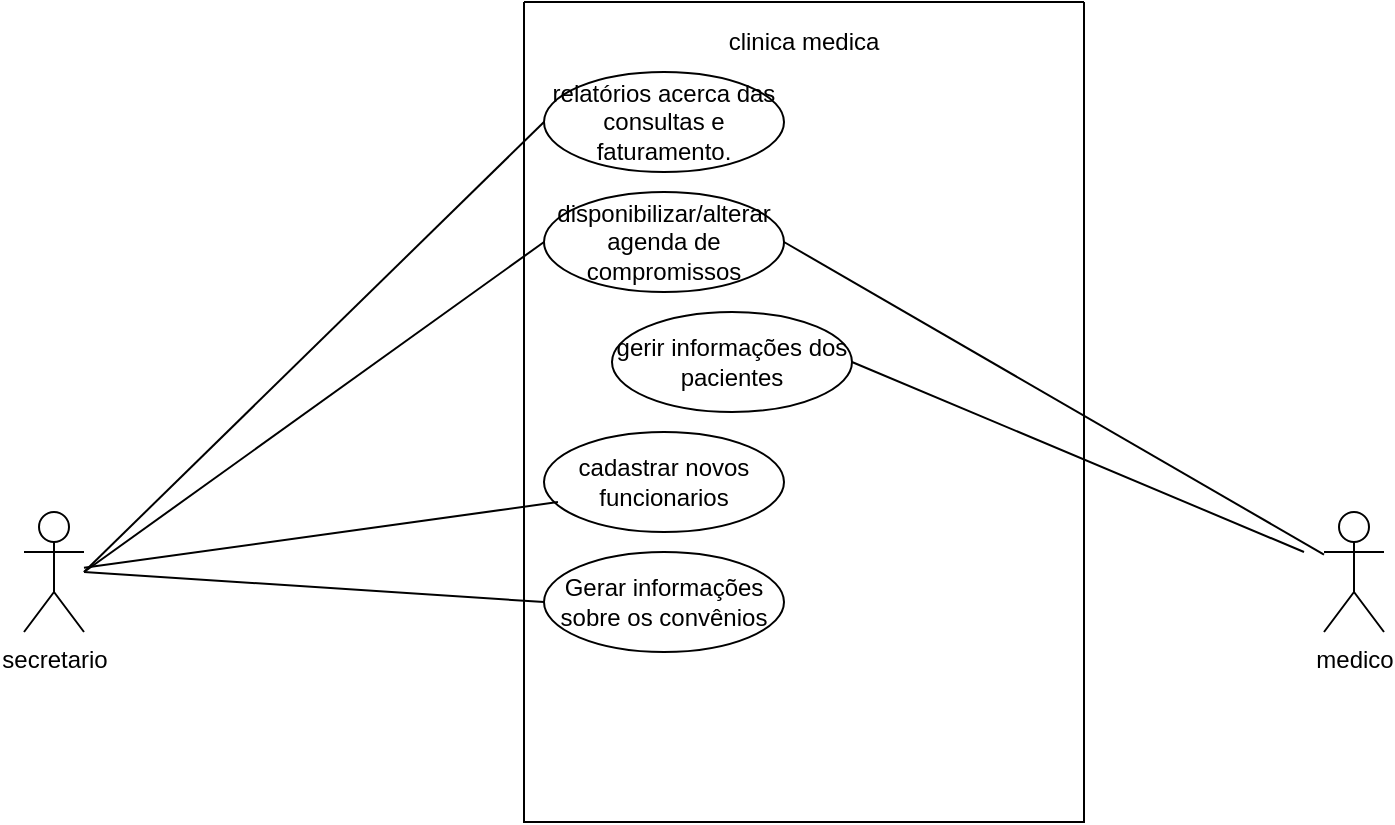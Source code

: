 <mxfile version="21.3.6" type="github">
  <diagram name="Página-1" id="7ZFkFAz9iX5EPi56Q5da">
    <mxGraphModel dx="1514" dy="813" grid="1" gridSize="10" guides="1" tooltips="1" connect="1" arrows="1" fold="1" page="1" pageScale="1" pageWidth="827" pageHeight="1169" math="0" shadow="0">
      <root>
        <mxCell id="0" />
        <mxCell id="1" parent="0" />
        <mxCell id="3UQKpk68wU8RZs8VAPkV-1" value="" style="swimlane;startSize=0;" parent="1" vertex="1">
          <mxGeometry x="310" y="175" width="280" height="410" as="geometry" />
        </mxCell>
        <mxCell id="3UQKpk68wU8RZs8VAPkV-5" value="cadastrar novos funcionarios" style="ellipse;whiteSpace=wrap;html=1;" parent="3UQKpk68wU8RZs8VAPkV-1" vertex="1">
          <mxGeometry x="10" y="215" width="120" height="50" as="geometry" />
        </mxCell>
        <mxCell id="3UQKpk68wU8RZs8VAPkV-8" value="gerir informações dos pacientes" style="ellipse;whiteSpace=wrap;html=1;" parent="3UQKpk68wU8RZs8VAPkV-1" vertex="1">
          <mxGeometry x="44" y="155" width="120" height="50" as="geometry" />
        </mxCell>
        <mxCell id="3UQKpk68wU8RZs8VAPkV-9" value="disponibilizar/alterar agenda de compromissos" style="ellipse;whiteSpace=wrap;html=1;" parent="3UQKpk68wU8RZs8VAPkV-1" vertex="1">
          <mxGeometry x="10" y="95" width="120" height="50" as="geometry" />
        </mxCell>
        <mxCell id="3UQKpk68wU8RZs8VAPkV-14" value="relatórios acerca das consultas e faturamento." style="ellipse;whiteSpace=wrap;html=1;" parent="3UQKpk68wU8RZs8VAPkV-1" vertex="1">
          <mxGeometry x="10" y="35" width="120" height="50" as="geometry" />
        </mxCell>
        <mxCell id="3UQKpk68wU8RZs8VAPkV-21" value="clinica medica" style="text;html=1;strokeColor=none;fillColor=none;align=center;verticalAlign=middle;whiteSpace=wrap;rounded=0;" parent="3UQKpk68wU8RZs8VAPkV-1" vertex="1">
          <mxGeometry x="97" y="5" width="86" height="30" as="geometry" />
        </mxCell>
        <mxCell id="3UQKpk68wU8RZs8VAPkV-22" value="Gerar informações sobre os convênios" style="ellipse;whiteSpace=wrap;html=1;" parent="3UQKpk68wU8RZs8VAPkV-1" vertex="1">
          <mxGeometry x="10" y="275" width="120" height="50" as="geometry" />
        </mxCell>
        <mxCell id="3UQKpk68wU8RZs8VAPkV-2" value="medico" style="shape=umlActor;verticalLabelPosition=bottom;verticalAlign=top;html=1;outlineConnect=0;" parent="1" vertex="1">
          <mxGeometry x="710" y="430" width="30" height="60" as="geometry" />
        </mxCell>
        <mxCell id="3UQKpk68wU8RZs8VAPkV-3" value="secretario" style="shape=umlActor;verticalLabelPosition=bottom;verticalAlign=top;html=1;outlineConnect=0;" parent="1" vertex="1">
          <mxGeometry x="60" y="430" width="30" height="60" as="geometry" />
        </mxCell>
        <mxCell id="3UQKpk68wU8RZs8VAPkV-15" value="" style="endArrow=none;html=1;rounded=0;entryX=0.058;entryY=0.7;entryDx=0;entryDy=0;entryPerimeter=0;" parent="1" source="3UQKpk68wU8RZs8VAPkV-3" target="3UQKpk68wU8RZs8VAPkV-5" edge="1">
          <mxGeometry width="50" height="50" relative="1" as="geometry">
            <mxPoint x="380" y="440" as="sourcePoint" />
            <mxPoint x="430" y="390" as="targetPoint" />
          </mxGeometry>
        </mxCell>
        <mxCell id="3UQKpk68wU8RZs8VAPkV-17" value="" style="endArrow=none;html=1;rounded=0;entryX=0;entryY=0.5;entryDx=0;entryDy=0;" parent="1" target="3UQKpk68wU8RZs8VAPkV-9" edge="1">
          <mxGeometry width="50" height="50" relative="1" as="geometry">
            <mxPoint x="90" y="460" as="sourcePoint" />
            <mxPoint x="330" y="425" as="targetPoint" />
          </mxGeometry>
        </mxCell>
        <mxCell id="3UQKpk68wU8RZs8VAPkV-18" value="" style="endArrow=none;html=1;rounded=0;entryX=0;entryY=0.5;entryDx=0;entryDy=0;" parent="1" target="3UQKpk68wU8RZs8VAPkV-14" edge="1">
          <mxGeometry width="50" height="50" relative="1" as="geometry">
            <mxPoint x="90" y="460" as="sourcePoint" />
            <mxPoint x="330" y="345" as="targetPoint" />
          </mxGeometry>
        </mxCell>
        <mxCell id="3UQKpk68wU8RZs8VAPkV-19" value="" style="endArrow=none;html=1;rounded=0;entryX=1;entryY=0.5;entryDx=0;entryDy=0;" parent="1" source="3UQKpk68wU8RZs8VAPkV-2" target="3UQKpk68wU8RZs8VAPkV-9" edge="1">
          <mxGeometry width="50" height="50" relative="1" as="geometry">
            <mxPoint x="100" y="470" as="sourcePoint" />
            <mxPoint x="330" y="275" as="targetPoint" />
          </mxGeometry>
        </mxCell>
        <mxCell id="3UQKpk68wU8RZs8VAPkV-20" value="" style="endArrow=none;html=1;rounded=0;entryX=1;entryY=0.5;entryDx=0;entryDy=0;" parent="1" target="3UQKpk68wU8RZs8VAPkV-8" edge="1">
          <mxGeometry width="50" height="50" relative="1" as="geometry">
            <mxPoint x="700" y="450" as="sourcePoint" />
            <mxPoint x="330" y="345" as="targetPoint" />
          </mxGeometry>
        </mxCell>
        <mxCell id="3UQKpk68wU8RZs8VAPkV-23" value="" style="endArrow=none;html=1;rounded=0;entryX=0;entryY=0.5;entryDx=0;entryDy=0;" parent="1" target="3UQKpk68wU8RZs8VAPkV-22" edge="1">
          <mxGeometry width="50" height="50" relative="1" as="geometry">
            <mxPoint x="90" y="460" as="sourcePoint" />
            <mxPoint x="337" y="435" as="targetPoint" />
          </mxGeometry>
        </mxCell>
      </root>
    </mxGraphModel>
  </diagram>
</mxfile>
